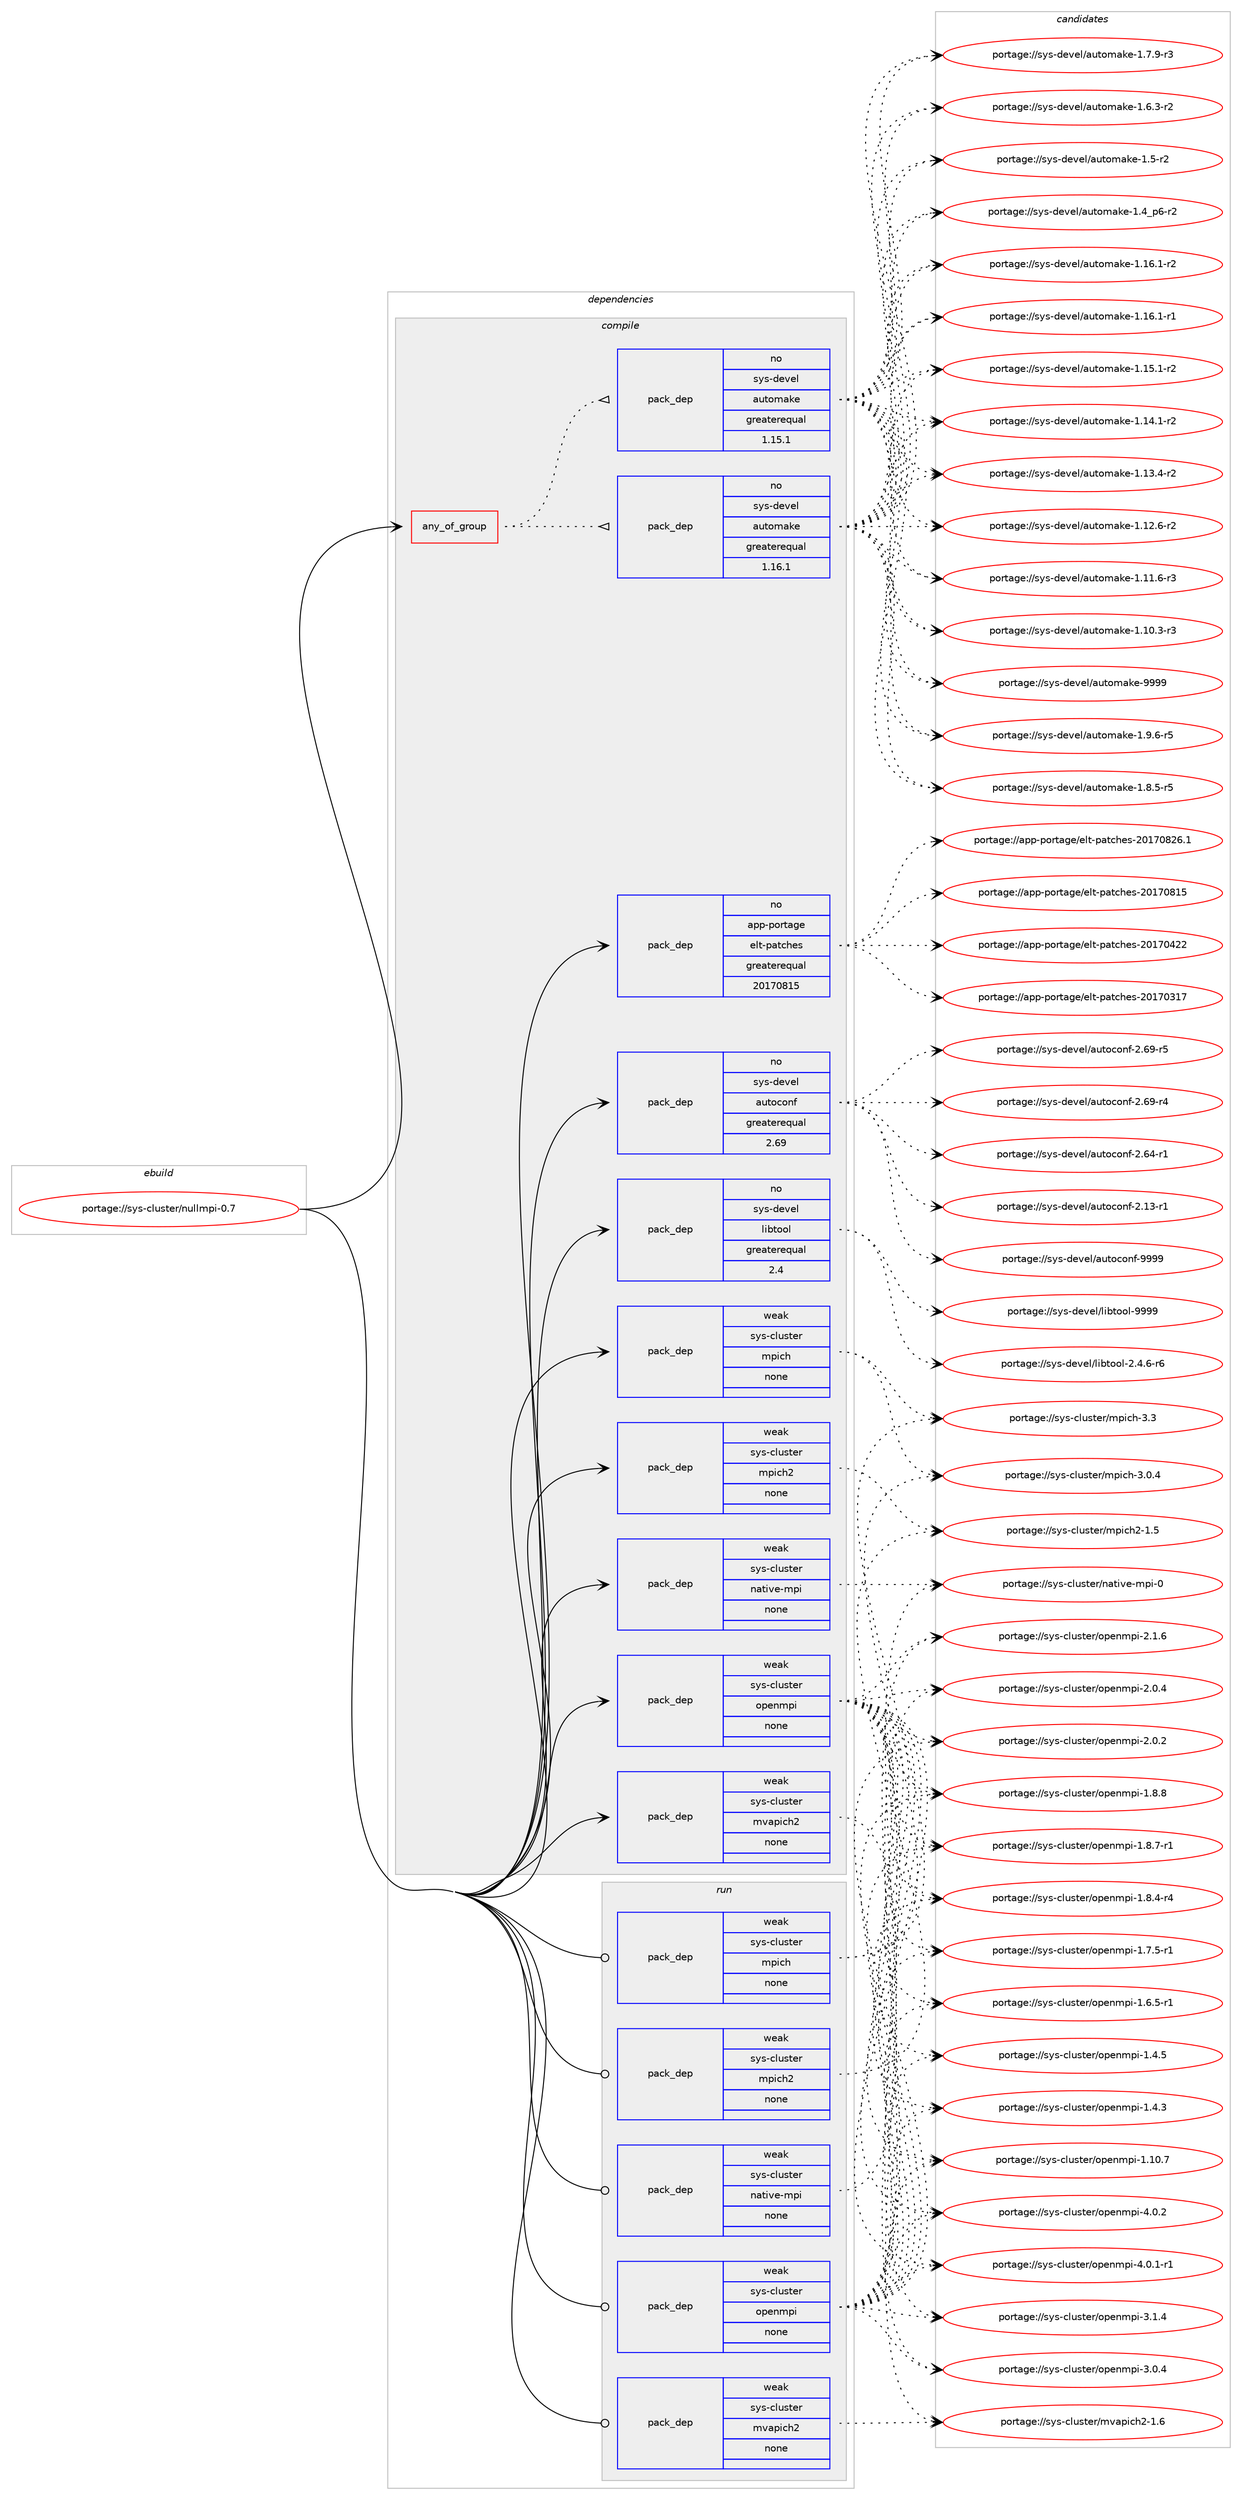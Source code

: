digraph prolog {

# *************
# Graph options
# *************

newrank=true;
concentrate=true;
compound=true;
graph [rankdir=LR,fontname=Helvetica,fontsize=10,ranksep=1.5];#, ranksep=2.5, nodesep=0.2];
edge  [arrowhead=vee];
node  [fontname=Helvetica,fontsize=10];

# **********
# The ebuild
# **********

subgraph cluster_leftcol {
color=gray;
rank=same;
label=<<i>ebuild</i>>;
id [label="portage://sys-cluster/nullmpi-0.7", color=red, width=4, href="../sys-cluster/nullmpi-0.7.svg"];
}

# ****************
# The dependencies
# ****************

subgraph cluster_midcol {
color=gray;
label=<<i>dependencies</i>>;
subgraph cluster_compile {
fillcolor="#eeeeee";
style=filled;
label=<<i>compile</i>>;
subgraph any1063 {
dependency51773 [label=<<TABLE BORDER="0" CELLBORDER="1" CELLSPACING="0" CELLPADDING="4"><TR><TD CELLPADDING="10">any_of_group</TD></TR></TABLE>>, shape=none, color=red];subgraph pack39946 {
dependency51774 [label=<<TABLE BORDER="0" CELLBORDER="1" CELLSPACING="0" CELLPADDING="4" WIDTH="220"><TR><TD ROWSPAN="6" CELLPADDING="30">pack_dep</TD></TR><TR><TD WIDTH="110">no</TD></TR><TR><TD>sys-devel</TD></TR><TR><TD>automake</TD></TR><TR><TD>greaterequal</TD></TR><TR><TD>1.16.1</TD></TR></TABLE>>, shape=none, color=blue];
}
dependency51773:e -> dependency51774:w [weight=20,style="dotted",arrowhead="oinv"];
subgraph pack39947 {
dependency51775 [label=<<TABLE BORDER="0" CELLBORDER="1" CELLSPACING="0" CELLPADDING="4" WIDTH="220"><TR><TD ROWSPAN="6" CELLPADDING="30">pack_dep</TD></TR><TR><TD WIDTH="110">no</TD></TR><TR><TD>sys-devel</TD></TR><TR><TD>automake</TD></TR><TR><TD>greaterequal</TD></TR><TR><TD>1.15.1</TD></TR></TABLE>>, shape=none, color=blue];
}
dependency51773:e -> dependency51775:w [weight=20,style="dotted",arrowhead="oinv"];
}
id:e -> dependency51773:w [weight=20,style="solid",arrowhead="vee"];
subgraph pack39948 {
dependency51776 [label=<<TABLE BORDER="0" CELLBORDER="1" CELLSPACING="0" CELLPADDING="4" WIDTH="220"><TR><TD ROWSPAN="6" CELLPADDING="30">pack_dep</TD></TR><TR><TD WIDTH="110">no</TD></TR><TR><TD>app-portage</TD></TR><TR><TD>elt-patches</TD></TR><TR><TD>greaterequal</TD></TR><TR><TD>20170815</TD></TR></TABLE>>, shape=none, color=blue];
}
id:e -> dependency51776:w [weight=20,style="solid",arrowhead="vee"];
subgraph pack39949 {
dependency51777 [label=<<TABLE BORDER="0" CELLBORDER="1" CELLSPACING="0" CELLPADDING="4" WIDTH="220"><TR><TD ROWSPAN="6" CELLPADDING="30">pack_dep</TD></TR><TR><TD WIDTH="110">no</TD></TR><TR><TD>sys-devel</TD></TR><TR><TD>autoconf</TD></TR><TR><TD>greaterequal</TD></TR><TR><TD>2.69</TD></TR></TABLE>>, shape=none, color=blue];
}
id:e -> dependency51777:w [weight=20,style="solid",arrowhead="vee"];
subgraph pack39950 {
dependency51778 [label=<<TABLE BORDER="0" CELLBORDER="1" CELLSPACING="0" CELLPADDING="4" WIDTH="220"><TR><TD ROWSPAN="6" CELLPADDING="30">pack_dep</TD></TR><TR><TD WIDTH="110">no</TD></TR><TR><TD>sys-devel</TD></TR><TR><TD>libtool</TD></TR><TR><TD>greaterequal</TD></TR><TR><TD>2.4</TD></TR></TABLE>>, shape=none, color=blue];
}
id:e -> dependency51778:w [weight=20,style="solid",arrowhead="vee"];
subgraph pack39951 {
dependency51779 [label=<<TABLE BORDER="0" CELLBORDER="1" CELLSPACING="0" CELLPADDING="4" WIDTH="220"><TR><TD ROWSPAN="6" CELLPADDING="30">pack_dep</TD></TR><TR><TD WIDTH="110">weak</TD></TR><TR><TD>sys-cluster</TD></TR><TR><TD>mpich</TD></TR><TR><TD>none</TD></TR><TR><TD></TD></TR></TABLE>>, shape=none, color=blue];
}
id:e -> dependency51779:w [weight=20,style="solid",arrowhead="vee"];
subgraph pack39952 {
dependency51780 [label=<<TABLE BORDER="0" CELLBORDER="1" CELLSPACING="0" CELLPADDING="4" WIDTH="220"><TR><TD ROWSPAN="6" CELLPADDING="30">pack_dep</TD></TR><TR><TD WIDTH="110">weak</TD></TR><TR><TD>sys-cluster</TD></TR><TR><TD>mpich2</TD></TR><TR><TD>none</TD></TR><TR><TD></TD></TR></TABLE>>, shape=none, color=blue];
}
id:e -> dependency51780:w [weight=20,style="solid",arrowhead="vee"];
subgraph pack39953 {
dependency51781 [label=<<TABLE BORDER="0" CELLBORDER="1" CELLSPACING="0" CELLPADDING="4" WIDTH="220"><TR><TD ROWSPAN="6" CELLPADDING="30">pack_dep</TD></TR><TR><TD WIDTH="110">weak</TD></TR><TR><TD>sys-cluster</TD></TR><TR><TD>mvapich2</TD></TR><TR><TD>none</TD></TR><TR><TD></TD></TR></TABLE>>, shape=none, color=blue];
}
id:e -> dependency51781:w [weight=20,style="solid",arrowhead="vee"];
subgraph pack39954 {
dependency51782 [label=<<TABLE BORDER="0" CELLBORDER="1" CELLSPACING="0" CELLPADDING="4" WIDTH="220"><TR><TD ROWSPAN="6" CELLPADDING="30">pack_dep</TD></TR><TR><TD WIDTH="110">weak</TD></TR><TR><TD>sys-cluster</TD></TR><TR><TD>native-mpi</TD></TR><TR><TD>none</TD></TR><TR><TD></TD></TR></TABLE>>, shape=none, color=blue];
}
id:e -> dependency51782:w [weight=20,style="solid",arrowhead="vee"];
subgraph pack39955 {
dependency51783 [label=<<TABLE BORDER="0" CELLBORDER="1" CELLSPACING="0" CELLPADDING="4" WIDTH="220"><TR><TD ROWSPAN="6" CELLPADDING="30">pack_dep</TD></TR><TR><TD WIDTH="110">weak</TD></TR><TR><TD>sys-cluster</TD></TR><TR><TD>openmpi</TD></TR><TR><TD>none</TD></TR><TR><TD></TD></TR></TABLE>>, shape=none, color=blue];
}
id:e -> dependency51783:w [weight=20,style="solid",arrowhead="vee"];
}
subgraph cluster_compileandrun {
fillcolor="#eeeeee";
style=filled;
label=<<i>compile and run</i>>;
}
subgraph cluster_run {
fillcolor="#eeeeee";
style=filled;
label=<<i>run</i>>;
subgraph pack39956 {
dependency51784 [label=<<TABLE BORDER="0" CELLBORDER="1" CELLSPACING="0" CELLPADDING="4" WIDTH="220"><TR><TD ROWSPAN="6" CELLPADDING="30">pack_dep</TD></TR><TR><TD WIDTH="110">weak</TD></TR><TR><TD>sys-cluster</TD></TR><TR><TD>mpich</TD></TR><TR><TD>none</TD></TR><TR><TD></TD></TR></TABLE>>, shape=none, color=blue];
}
id:e -> dependency51784:w [weight=20,style="solid",arrowhead="odot"];
subgraph pack39957 {
dependency51785 [label=<<TABLE BORDER="0" CELLBORDER="1" CELLSPACING="0" CELLPADDING="4" WIDTH="220"><TR><TD ROWSPAN="6" CELLPADDING="30">pack_dep</TD></TR><TR><TD WIDTH="110">weak</TD></TR><TR><TD>sys-cluster</TD></TR><TR><TD>mpich2</TD></TR><TR><TD>none</TD></TR><TR><TD></TD></TR></TABLE>>, shape=none, color=blue];
}
id:e -> dependency51785:w [weight=20,style="solid",arrowhead="odot"];
subgraph pack39958 {
dependency51786 [label=<<TABLE BORDER="0" CELLBORDER="1" CELLSPACING="0" CELLPADDING="4" WIDTH="220"><TR><TD ROWSPAN="6" CELLPADDING="30">pack_dep</TD></TR><TR><TD WIDTH="110">weak</TD></TR><TR><TD>sys-cluster</TD></TR><TR><TD>mvapich2</TD></TR><TR><TD>none</TD></TR><TR><TD></TD></TR></TABLE>>, shape=none, color=blue];
}
id:e -> dependency51786:w [weight=20,style="solid",arrowhead="odot"];
subgraph pack39959 {
dependency51787 [label=<<TABLE BORDER="0" CELLBORDER="1" CELLSPACING="0" CELLPADDING="4" WIDTH="220"><TR><TD ROWSPAN="6" CELLPADDING="30">pack_dep</TD></TR><TR><TD WIDTH="110">weak</TD></TR><TR><TD>sys-cluster</TD></TR><TR><TD>native-mpi</TD></TR><TR><TD>none</TD></TR><TR><TD></TD></TR></TABLE>>, shape=none, color=blue];
}
id:e -> dependency51787:w [weight=20,style="solid",arrowhead="odot"];
subgraph pack39960 {
dependency51788 [label=<<TABLE BORDER="0" CELLBORDER="1" CELLSPACING="0" CELLPADDING="4" WIDTH="220"><TR><TD ROWSPAN="6" CELLPADDING="30">pack_dep</TD></TR><TR><TD WIDTH="110">weak</TD></TR><TR><TD>sys-cluster</TD></TR><TR><TD>openmpi</TD></TR><TR><TD>none</TD></TR><TR><TD></TD></TR></TABLE>>, shape=none, color=blue];
}
id:e -> dependency51788:w [weight=20,style="solid",arrowhead="odot"];
}
}

# **************
# The candidates
# **************

subgraph cluster_choices {
rank=same;
color=gray;
label=<<i>candidates</i>>;

subgraph choice39946 {
color=black;
nodesep=1;
choice115121115451001011181011084797117116111109971071014557575757 [label="portage://sys-devel/automake-9999", color=red, width=4,href="../sys-devel/automake-9999.svg"];
choice115121115451001011181011084797117116111109971071014549465746544511453 [label="portage://sys-devel/automake-1.9.6-r5", color=red, width=4,href="../sys-devel/automake-1.9.6-r5.svg"];
choice115121115451001011181011084797117116111109971071014549465646534511453 [label="portage://sys-devel/automake-1.8.5-r5", color=red, width=4,href="../sys-devel/automake-1.8.5-r5.svg"];
choice115121115451001011181011084797117116111109971071014549465546574511451 [label="portage://sys-devel/automake-1.7.9-r3", color=red, width=4,href="../sys-devel/automake-1.7.9-r3.svg"];
choice115121115451001011181011084797117116111109971071014549465446514511450 [label="portage://sys-devel/automake-1.6.3-r2", color=red, width=4,href="../sys-devel/automake-1.6.3-r2.svg"];
choice11512111545100101118101108479711711611110997107101454946534511450 [label="portage://sys-devel/automake-1.5-r2", color=red, width=4,href="../sys-devel/automake-1.5-r2.svg"];
choice115121115451001011181011084797117116111109971071014549465295112544511450 [label="portage://sys-devel/automake-1.4_p6-r2", color=red, width=4,href="../sys-devel/automake-1.4_p6-r2.svg"];
choice11512111545100101118101108479711711611110997107101454946495446494511450 [label="portage://sys-devel/automake-1.16.1-r2", color=red, width=4,href="../sys-devel/automake-1.16.1-r2.svg"];
choice11512111545100101118101108479711711611110997107101454946495446494511449 [label="portage://sys-devel/automake-1.16.1-r1", color=red, width=4,href="../sys-devel/automake-1.16.1-r1.svg"];
choice11512111545100101118101108479711711611110997107101454946495346494511450 [label="portage://sys-devel/automake-1.15.1-r2", color=red, width=4,href="../sys-devel/automake-1.15.1-r2.svg"];
choice11512111545100101118101108479711711611110997107101454946495246494511450 [label="portage://sys-devel/automake-1.14.1-r2", color=red, width=4,href="../sys-devel/automake-1.14.1-r2.svg"];
choice11512111545100101118101108479711711611110997107101454946495146524511450 [label="portage://sys-devel/automake-1.13.4-r2", color=red, width=4,href="../sys-devel/automake-1.13.4-r2.svg"];
choice11512111545100101118101108479711711611110997107101454946495046544511450 [label="portage://sys-devel/automake-1.12.6-r2", color=red, width=4,href="../sys-devel/automake-1.12.6-r2.svg"];
choice11512111545100101118101108479711711611110997107101454946494946544511451 [label="portage://sys-devel/automake-1.11.6-r3", color=red, width=4,href="../sys-devel/automake-1.11.6-r3.svg"];
choice11512111545100101118101108479711711611110997107101454946494846514511451 [label="portage://sys-devel/automake-1.10.3-r3", color=red, width=4,href="../sys-devel/automake-1.10.3-r3.svg"];
dependency51774:e -> choice115121115451001011181011084797117116111109971071014557575757:w [style=dotted,weight="100"];
dependency51774:e -> choice115121115451001011181011084797117116111109971071014549465746544511453:w [style=dotted,weight="100"];
dependency51774:e -> choice115121115451001011181011084797117116111109971071014549465646534511453:w [style=dotted,weight="100"];
dependency51774:e -> choice115121115451001011181011084797117116111109971071014549465546574511451:w [style=dotted,weight="100"];
dependency51774:e -> choice115121115451001011181011084797117116111109971071014549465446514511450:w [style=dotted,weight="100"];
dependency51774:e -> choice11512111545100101118101108479711711611110997107101454946534511450:w [style=dotted,weight="100"];
dependency51774:e -> choice115121115451001011181011084797117116111109971071014549465295112544511450:w [style=dotted,weight="100"];
dependency51774:e -> choice11512111545100101118101108479711711611110997107101454946495446494511450:w [style=dotted,weight="100"];
dependency51774:e -> choice11512111545100101118101108479711711611110997107101454946495446494511449:w [style=dotted,weight="100"];
dependency51774:e -> choice11512111545100101118101108479711711611110997107101454946495346494511450:w [style=dotted,weight="100"];
dependency51774:e -> choice11512111545100101118101108479711711611110997107101454946495246494511450:w [style=dotted,weight="100"];
dependency51774:e -> choice11512111545100101118101108479711711611110997107101454946495146524511450:w [style=dotted,weight="100"];
dependency51774:e -> choice11512111545100101118101108479711711611110997107101454946495046544511450:w [style=dotted,weight="100"];
dependency51774:e -> choice11512111545100101118101108479711711611110997107101454946494946544511451:w [style=dotted,weight="100"];
dependency51774:e -> choice11512111545100101118101108479711711611110997107101454946494846514511451:w [style=dotted,weight="100"];
}
subgraph choice39947 {
color=black;
nodesep=1;
choice115121115451001011181011084797117116111109971071014557575757 [label="portage://sys-devel/automake-9999", color=red, width=4,href="../sys-devel/automake-9999.svg"];
choice115121115451001011181011084797117116111109971071014549465746544511453 [label="portage://sys-devel/automake-1.9.6-r5", color=red, width=4,href="../sys-devel/automake-1.9.6-r5.svg"];
choice115121115451001011181011084797117116111109971071014549465646534511453 [label="portage://sys-devel/automake-1.8.5-r5", color=red, width=4,href="../sys-devel/automake-1.8.5-r5.svg"];
choice115121115451001011181011084797117116111109971071014549465546574511451 [label="portage://sys-devel/automake-1.7.9-r3", color=red, width=4,href="../sys-devel/automake-1.7.9-r3.svg"];
choice115121115451001011181011084797117116111109971071014549465446514511450 [label="portage://sys-devel/automake-1.6.3-r2", color=red, width=4,href="../sys-devel/automake-1.6.3-r2.svg"];
choice11512111545100101118101108479711711611110997107101454946534511450 [label="portage://sys-devel/automake-1.5-r2", color=red, width=4,href="../sys-devel/automake-1.5-r2.svg"];
choice115121115451001011181011084797117116111109971071014549465295112544511450 [label="portage://sys-devel/automake-1.4_p6-r2", color=red, width=4,href="../sys-devel/automake-1.4_p6-r2.svg"];
choice11512111545100101118101108479711711611110997107101454946495446494511450 [label="portage://sys-devel/automake-1.16.1-r2", color=red, width=4,href="../sys-devel/automake-1.16.1-r2.svg"];
choice11512111545100101118101108479711711611110997107101454946495446494511449 [label="portage://sys-devel/automake-1.16.1-r1", color=red, width=4,href="../sys-devel/automake-1.16.1-r1.svg"];
choice11512111545100101118101108479711711611110997107101454946495346494511450 [label="portage://sys-devel/automake-1.15.1-r2", color=red, width=4,href="../sys-devel/automake-1.15.1-r2.svg"];
choice11512111545100101118101108479711711611110997107101454946495246494511450 [label="portage://sys-devel/automake-1.14.1-r2", color=red, width=4,href="../sys-devel/automake-1.14.1-r2.svg"];
choice11512111545100101118101108479711711611110997107101454946495146524511450 [label="portage://sys-devel/automake-1.13.4-r2", color=red, width=4,href="../sys-devel/automake-1.13.4-r2.svg"];
choice11512111545100101118101108479711711611110997107101454946495046544511450 [label="portage://sys-devel/automake-1.12.6-r2", color=red, width=4,href="../sys-devel/automake-1.12.6-r2.svg"];
choice11512111545100101118101108479711711611110997107101454946494946544511451 [label="portage://sys-devel/automake-1.11.6-r3", color=red, width=4,href="../sys-devel/automake-1.11.6-r3.svg"];
choice11512111545100101118101108479711711611110997107101454946494846514511451 [label="portage://sys-devel/automake-1.10.3-r3", color=red, width=4,href="../sys-devel/automake-1.10.3-r3.svg"];
dependency51775:e -> choice115121115451001011181011084797117116111109971071014557575757:w [style=dotted,weight="100"];
dependency51775:e -> choice115121115451001011181011084797117116111109971071014549465746544511453:w [style=dotted,weight="100"];
dependency51775:e -> choice115121115451001011181011084797117116111109971071014549465646534511453:w [style=dotted,weight="100"];
dependency51775:e -> choice115121115451001011181011084797117116111109971071014549465546574511451:w [style=dotted,weight="100"];
dependency51775:e -> choice115121115451001011181011084797117116111109971071014549465446514511450:w [style=dotted,weight="100"];
dependency51775:e -> choice11512111545100101118101108479711711611110997107101454946534511450:w [style=dotted,weight="100"];
dependency51775:e -> choice115121115451001011181011084797117116111109971071014549465295112544511450:w [style=dotted,weight="100"];
dependency51775:e -> choice11512111545100101118101108479711711611110997107101454946495446494511450:w [style=dotted,weight="100"];
dependency51775:e -> choice11512111545100101118101108479711711611110997107101454946495446494511449:w [style=dotted,weight="100"];
dependency51775:e -> choice11512111545100101118101108479711711611110997107101454946495346494511450:w [style=dotted,weight="100"];
dependency51775:e -> choice11512111545100101118101108479711711611110997107101454946495246494511450:w [style=dotted,weight="100"];
dependency51775:e -> choice11512111545100101118101108479711711611110997107101454946495146524511450:w [style=dotted,weight="100"];
dependency51775:e -> choice11512111545100101118101108479711711611110997107101454946495046544511450:w [style=dotted,weight="100"];
dependency51775:e -> choice11512111545100101118101108479711711611110997107101454946494946544511451:w [style=dotted,weight="100"];
dependency51775:e -> choice11512111545100101118101108479711711611110997107101454946494846514511451:w [style=dotted,weight="100"];
}
subgraph choice39948 {
color=black;
nodesep=1;
choice971121124511211111411697103101471011081164511297116991041011154550484955485650544649 [label="portage://app-portage/elt-patches-20170826.1", color=red, width=4,href="../app-portage/elt-patches-20170826.1.svg"];
choice97112112451121111141169710310147101108116451129711699104101115455048495548564953 [label="portage://app-portage/elt-patches-20170815", color=red, width=4,href="../app-portage/elt-patches-20170815.svg"];
choice97112112451121111141169710310147101108116451129711699104101115455048495548525050 [label="portage://app-portage/elt-patches-20170422", color=red, width=4,href="../app-portage/elt-patches-20170422.svg"];
choice97112112451121111141169710310147101108116451129711699104101115455048495548514955 [label="portage://app-portage/elt-patches-20170317", color=red, width=4,href="../app-portage/elt-patches-20170317.svg"];
dependency51776:e -> choice971121124511211111411697103101471011081164511297116991041011154550484955485650544649:w [style=dotted,weight="100"];
dependency51776:e -> choice97112112451121111141169710310147101108116451129711699104101115455048495548564953:w [style=dotted,weight="100"];
dependency51776:e -> choice97112112451121111141169710310147101108116451129711699104101115455048495548525050:w [style=dotted,weight="100"];
dependency51776:e -> choice97112112451121111141169710310147101108116451129711699104101115455048495548514955:w [style=dotted,weight="100"];
}
subgraph choice39949 {
color=black;
nodesep=1;
choice115121115451001011181011084797117116111991111101024557575757 [label="portage://sys-devel/autoconf-9999", color=red, width=4,href="../sys-devel/autoconf-9999.svg"];
choice1151211154510010111810110847971171161119911111010245504654574511453 [label="portage://sys-devel/autoconf-2.69-r5", color=red, width=4,href="../sys-devel/autoconf-2.69-r5.svg"];
choice1151211154510010111810110847971171161119911111010245504654574511452 [label="portage://sys-devel/autoconf-2.69-r4", color=red, width=4,href="../sys-devel/autoconf-2.69-r4.svg"];
choice1151211154510010111810110847971171161119911111010245504654524511449 [label="portage://sys-devel/autoconf-2.64-r1", color=red, width=4,href="../sys-devel/autoconf-2.64-r1.svg"];
choice1151211154510010111810110847971171161119911111010245504649514511449 [label="portage://sys-devel/autoconf-2.13-r1", color=red, width=4,href="../sys-devel/autoconf-2.13-r1.svg"];
dependency51777:e -> choice115121115451001011181011084797117116111991111101024557575757:w [style=dotted,weight="100"];
dependency51777:e -> choice1151211154510010111810110847971171161119911111010245504654574511453:w [style=dotted,weight="100"];
dependency51777:e -> choice1151211154510010111810110847971171161119911111010245504654574511452:w [style=dotted,weight="100"];
dependency51777:e -> choice1151211154510010111810110847971171161119911111010245504654524511449:w [style=dotted,weight="100"];
dependency51777:e -> choice1151211154510010111810110847971171161119911111010245504649514511449:w [style=dotted,weight="100"];
}
subgraph choice39950 {
color=black;
nodesep=1;
choice1151211154510010111810110847108105981161111111084557575757 [label="portage://sys-devel/libtool-9999", color=red, width=4,href="../sys-devel/libtool-9999.svg"];
choice1151211154510010111810110847108105981161111111084550465246544511454 [label="portage://sys-devel/libtool-2.4.6-r6", color=red, width=4,href="../sys-devel/libtool-2.4.6-r6.svg"];
dependency51778:e -> choice1151211154510010111810110847108105981161111111084557575757:w [style=dotted,weight="100"];
dependency51778:e -> choice1151211154510010111810110847108105981161111111084550465246544511454:w [style=dotted,weight="100"];
}
subgraph choice39951 {
color=black;
nodesep=1;
choice1151211154599108117115116101114471091121059910445514651 [label="portage://sys-cluster/mpich-3.3", color=red, width=4,href="../sys-cluster/mpich-3.3.svg"];
choice11512111545991081171151161011144710911210599104455146484652 [label="portage://sys-cluster/mpich-3.0.4", color=red, width=4,href="../sys-cluster/mpich-3.0.4.svg"];
dependency51779:e -> choice1151211154599108117115116101114471091121059910445514651:w [style=dotted,weight="100"];
dependency51779:e -> choice11512111545991081171151161011144710911210599104455146484652:w [style=dotted,weight="100"];
}
subgraph choice39952 {
color=black;
nodesep=1;
choice115121115459910811711511610111447109112105991045045494653 [label="portage://sys-cluster/mpich2-1.5", color=red, width=4,href="../sys-cluster/mpich2-1.5.svg"];
dependency51780:e -> choice115121115459910811711511610111447109112105991045045494653:w [style=dotted,weight="100"];
}
subgraph choice39953 {
color=black;
nodesep=1;
choice11512111545991081171151161011144710911897112105991045045494654 [label="portage://sys-cluster/mvapich2-1.6", color=red, width=4,href="../sys-cluster/mvapich2-1.6.svg"];
dependency51781:e -> choice11512111545991081171151161011144710911897112105991045045494654:w [style=dotted,weight="100"];
}
subgraph choice39954 {
color=black;
nodesep=1;
choice11512111545991081171151161011144711097116105118101451091121054548 [label="portage://sys-cluster/native-mpi-0", color=red, width=4,href="../sys-cluster/native-mpi-0.svg"];
dependency51782:e -> choice11512111545991081171151161011144711097116105118101451091121054548:w [style=dotted,weight="100"];
}
subgraph choice39955 {
color=black;
nodesep=1;
choice115121115459910811711511610111447111112101110109112105455246484650 [label="portage://sys-cluster/openmpi-4.0.2", color=red, width=4,href="../sys-cluster/openmpi-4.0.2.svg"];
choice1151211154599108117115116101114471111121011101091121054552464846494511449 [label="portage://sys-cluster/openmpi-4.0.1-r1", color=red, width=4,href="../sys-cluster/openmpi-4.0.1-r1.svg"];
choice115121115459910811711511610111447111112101110109112105455146494652 [label="portage://sys-cluster/openmpi-3.1.4", color=red, width=4,href="../sys-cluster/openmpi-3.1.4.svg"];
choice115121115459910811711511610111447111112101110109112105455146484652 [label="portage://sys-cluster/openmpi-3.0.4", color=red, width=4,href="../sys-cluster/openmpi-3.0.4.svg"];
choice115121115459910811711511610111447111112101110109112105455046494654 [label="portage://sys-cluster/openmpi-2.1.6", color=red, width=4,href="../sys-cluster/openmpi-2.1.6.svg"];
choice115121115459910811711511610111447111112101110109112105455046484652 [label="portage://sys-cluster/openmpi-2.0.4", color=red, width=4,href="../sys-cluster/openmpi-2.0.4.svg"];
choice115121115459910811711511610111447111112101110109112105455046484650 [label="portage://sys-cluster/openmpi-2.0.2", color=red, width=4,href="../sys-cluster/openmpi-2.0.2.svg"];
choice115121115459910811711511610111447111112101110109112105454946564656 [label="portage://sys-cluster/openmpi-1.8.8", color=red, width=4,href="../sys-cluster/openmpi-1.8.8.svg"];
choice1151211154599108117115116101114471111121011101091121054549465646554511449 [label="portage://sys-cluster/openmpi-1.8.7-r1", color=red, width=4,href="../sys-cluster/openmpi-1.8.7-r1.svg"];
choice1151211154599108117115116101114471111121011101091121054549465646524511452 [label="portage://sys-cluster/openmpi-1.8.4-r4", color=red, width=4,href="../sys-cluster/openmpi-1.8.4-r4.svg"];
choice1151211154599108117115116101114471111121011101091121054549465546534511449 [label="portage://sys-cluster/openmpi-1.7.5-r1", color=red, width=4,href="../sys-cluster/openmpi-1.7.5-r1.svg"];
choice1151211154599108117115116101114471111121011101091121054549465446534511449 [label="portage://sys-cluster/openmpi-1.6.5-r1", color=red, width=4,href="../sys-cluster/openmpi-1.6.5-r1.svg"];
choice115121115459910811711511610111447111112101110109112105454946524653 [label="portage://sys-cluster/openmpi-1.4.5", color=red, width=4,href="../sys-cluster/openmpi-1.4.5.svg"];
choice115121115459910811711511610111447111112101110109112105454946524651 [label="portage://sys-cluster/openmpi-1.4.3", color=red, width=4,href="../sys-cluster/openmpi-1.4.3.svg"];
choice11512111545991081171151161011144711111210111010911210545494649484655 [label="portage://sys-cluster/openmpi-1.10.7", color=red, width=4,href="../sys-cluster/openmpi-1.10.7.svg"];
dependency51783:e -> choice115121115459910811711511610111447111112101110109112105455246484650:w [style=dotted,weight="100"];
dependency51783:e -> choice1151211154599108117115116101114471111121011101091121054552464846494511449:w [style=dotted,weight="100"];
dependency51783:e -> choice115121115459910811711511610111447111112101110109112105455146494652:w [style=dotted,weight="100"];
dependency51783:e -> choice115121115459910811711511610111447111112101110109112105455146484652:w [style=dotted,weight="100"];
dependency51783:e -> choice115121115459910811711511610111447111112101110109112105455046494654:w [style=dotted,weight="100"];
dependency51783:e -> choice115121115459910811711511610111447111112101110109112105455046484652:w [style=dotted,weight="100"];
dependency51783:e -> choice115121115459910811711511610111447111112101110109112105455046484650:w [style=dotted,weight="100"];
dependency51783:e -> choice115121115459910811711511610111447111112101110109112105454946564656:w [style=dotted,weight="100"];
dependency51783:e -> choice1151211154599108117115116101114471111121011101091121054549465646554511449:w [style=dotted,weight="100"];
dependency51783:e -> choice1151211154599108117115116101114471111121011101091121054549465646524511452:w [style=dotted,weight="100"];
dependency51783:e -> choice1151211154599108117115116101114471111121011101091121054549465546534511449:w [style=dotted,weight="100"];
dependency51783:e -> choice1151211154599108117115116101114471111121011101091121054549465446534511449:w [style=dotted,weight="100"];
dependency51783:e -> choice115121115459910811711511610111447111112101110109112105454946524653:w [style=dotted,weight="100"];
dependency51783:e -> choice115121115459910811711511610111447111112101110109112105454946524651:w [style=dotted,weight="100"];
dependency51783:e -> choice11512111545991081171151161011144711111210111010911210545494649484655:w [style=dotted,weight="100"];
}
subgraph choice39956 {
color=black;
nodesep=1;
choice1151211154599108117115116101114471091121059910445514651 [label="portage://sys-cluster/mpich-3.3", color=red, width=4,href="../sys-cluster/mpich-3.3.svg"];
choice11512111545991081171151161011144710911210599104455146484652 [label="portage://sys-cluster/mpich-3.0.4", color=red, width=4,href="../sys-cluster/mpich-3.0.4.svg"];
dependency51784:e -> choice1151211154599108117115116101114471091121059910445514651:w [style=dotted,weight="100"];
dependency51784:e -> choice11512111545991081171151161011144710911210599104455146484652:w [style=dotted,weight="100"];
}
subgraph choice39957 {
color=black;
nodesep=1;
choice115121115459910811711511610111447109112105991045045494653 [label="portage://sys-cluster/mpich2-1.5", color=red, width=4,href="../sys-cluster/mpich2-1.5.svg"];
dependency51785:e -> choice115121115459910811711511610111447109112105991045045494653:w [style=dotted,weight="100"];
}
subgraph choice39958 {
color=black;
nodesep=1;
choice11512111545991081171151161011144710911897112105991045045494654 [label="portage://sys-cluster/mvapich2-1.6", color=red, width=4,href="../sys-cluster/mvapich2-1.6.svg"];
dependency51786:e -> choice11512111545991081171151161011144710911897112105991045045494654:w [style=dotted,weight="100"];
}
subgraph choice39959 {
color=black;
nodesep=1;
choice11512111545991081171151161011144711097116105118101451091121054548 [label="portage://sys-cluster/native-mpi-0", color=red, width=4,href="../sys-cluster/native-mpi-0.svg"];
dependency51787:e -> choice11512111545991081171151161011144711097116105118101451091121054548:w [style=dotted,weight="100"];
}
subgraph choice39960 {
color=black;
nodesep=1;
choice115121115459910811711511610111447111112101110109112105455246484650 [label="portage://sys-cluster/openmpi-4.0.2", color=red, width=4,href="../sys-cluster/openmpi-4.0.2.svg"];
choice1151211154599108117115116101114471111121011101091121054552464846494511449 [label="portage://sys-cluster/openmpi-4.0.1-r1", color=red, width=4,href="../sys-cluster/openmpi-4.0.1-r1.svg"];
choice115121115459910811711511610111447111112101110109112105455146494652 [label="portage://sys-cluster/openmpi-3.1.4", color=red, width=4,href="../sys-cluster/openmpi-3.1.4.svg"];
choice115121115459910811711511610111447111112101110109112105455146484652 [label="portage://sys-cluster/openmpi-3.0.4", color=red, width=4,href="../sys-cluster/openmpi-3.0.4.svg"];
choice115121115459910811711511610111447111112101110109112105455046494654 [label="portage://sys-cluster/openmpi-2.1.6", color=red, width=4,href="../sys-cluster/openmpi-2.1.6.svg"];
choice115121115459910811711511610111447111112101110109112105455046484652 [label="portage://sys-cluster/openmpi-2.0.4", color=red, width=4,href="../sys-cluster/openmpi-2.0.4.svg"];
choice115121115459910811711511610111447111112101110109112105455046484650 [label="portage://sys-cluster/openmpi-2.0.2", color=red, width=4,href="../sys-cluster/openmpi-2.0.2.svg"];
choice115121115459910811711511610111447111112101110109112105454946564656 [label="portage://sys-cluster/openmpi-1.8.8", color=red, width=4,href="../sys-cluster/openmpi-1.8.8.svg"];
choice1151211154599108117115116101114471111121011101091121054549465646554511449 [label="portage://sys-cluster/openmpi-1.8.7-r1", color=red, width=4,href="../sys-cluster/openmpi-1.8.7-r1.svg"];
choice1151211154599108117115116101114471111121011101091121054549465646524511452 [label="portage://sys-cluster/openmpi-1.8.4-r4", color=red, width=4,href="../sys-cluster/openmpi-1.8.4-r4.svg"];
choice1151211154599108117115116101114471111121011101091121054549465546534511449 [label="portage://sys-cluster/openmpi-1.7.5-r1", color=red, width=4,href="../sys-cluster/openmpi-1.7.5-r1.svg"];
choice1151211154599108117115116101114471111121011101091121054549465446534511449 [label="portage://sys-cluster/openmpi-1.6.5-r1", color=red, width=4,href="../sys-cluster/openmpi-1.6.5-r1.svg"];
choice115121115459910811711511610111447111112101110109112105454946524653 [label="portage://sys-cluster/openmpi-1.4.5", color=red, width=4,href="../sys-cluster/openmpi-1.4.5.svg"];
choice115121115459910811711511610111447111112101110109112105454946524651 [label="portage://sys-cluster/openmpi-1.4.3", color=red, width=4,href="../sys-cluster/openmpi-1.4.3.svg"];
choice11512111545991081171151161011144711111210111010911210545494649484655 [label="portage://sys-cluster/openmpi-1.10.7", color=red, width=4,href="../sys-cluster/openmpi-1.10.7.svg"];
dependency51788:e -> choice115121115459910811711511610111447111112101110109112105455246484650:w [style=dotted,weight="100"];
dependency51788:e -> choice1151211154599108117115116101114471111121011101091121054552464846494511449:w [style=dotted,weight="100"];
dependency51788:e -> choice115121115459910811711511610111447111112101110109112105455146494652:w [style=dotted,weight="100"];
dependency51788:e -> choice115121115459910811711511610111447111112101110109112105455146484652:w [style=dotted,weight="100"];
dependency51788:e -> choice115121115459910811711511610111447111112101110109112105455046494654:w [style=dotted,weight="100"];
dependency51788:e -> choice115121115459910811711511610111447111112101110109112105455046484652:w [style=dotted,weight="100"];
dependency51788:e -> choice115121115459910811711511610111447111112101110109112105455046484650:w [style=dotted,weight="100"];
dependency51788:e -> choice115121115459910811711511610111447111112101110109112105454946564656:w [style=dotted,weight="100"];
dependency51788:e -> choice1151211154599108117115116101114471111121011101091121054549465646554511449:w [style=dotted,weight="100"];
dependency51788:e -> choice1151211154599108117115116101114471111121011101091121054549465646524511452:w [style=dotted,weight="100"];
dependency51788:e -> choice1151211154599108117115116101114471111121011101091121054549465546534511449:w [style=dotted,weight="100"];
dependency51788:e -> choice1151211154599108117115116101114471111121011101091121054549465446534511449:w [style=dotted,weight="100"];
dependency51788:e -> choice115121115459910811711511610111447111112101110109112105454946524653:w [style=dotted,weight="100"];
dependency51788:e -> choice115121115459910811711511610111447111112101110109112105454946524651:w [style=dotted,weight="100"];
dependency51788:e -> choice11512111545991081171151161011144711111210111010911210545494649484655:w [style=dotted,weight="100"];
}
}

}
